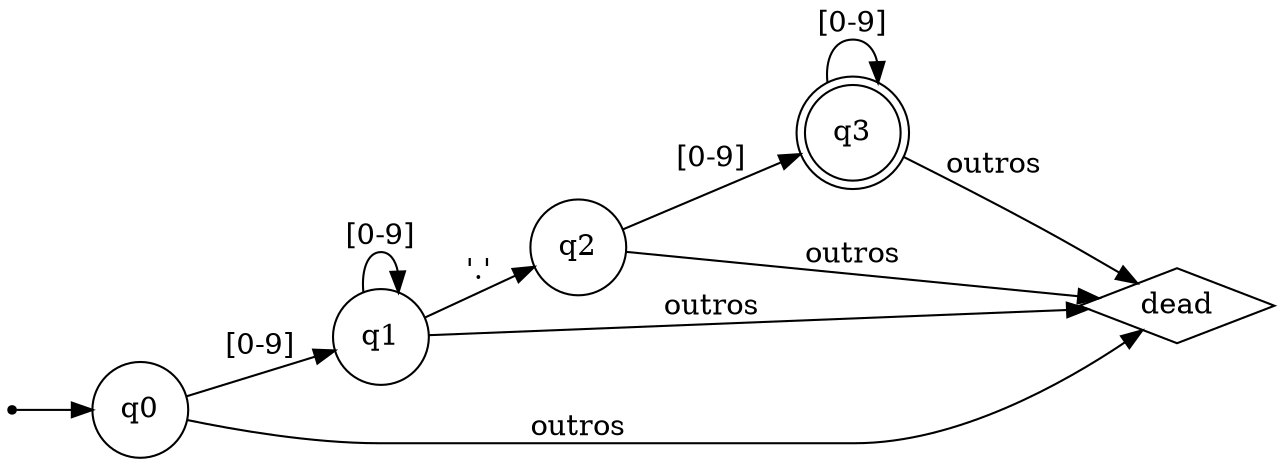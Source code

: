 digraph NUM_REAL_DFA {
  rankdir=LR; node [shape=circle];

  start [shape=point];
  q0 [label="q0"];
  q1 [label="q1"];              // após 1+ dígitos inteiros
  q2 [label="q2"];              // após ponto
  q3 [label="q3", shape=doublecircle]; // após 1+ dígitos fracionários

  start -> q0;
  q0 -> q1 [label="[0-9]"];
  q0 -> dead [label="outros"];
  q1 -> q1 [label="[0-9]"];
  q1 -> q2 [label="'.'"];
  q1 -> dead [label="outros"];
  q2 -> q3 [label="[0-9]"];
  q2 -> dead [label="outros"];
  q3 -> q3 [label="[0-9]"];
  q3 -> dead [label="outros"];

  dead [label="dead", shape=diamond];
}
